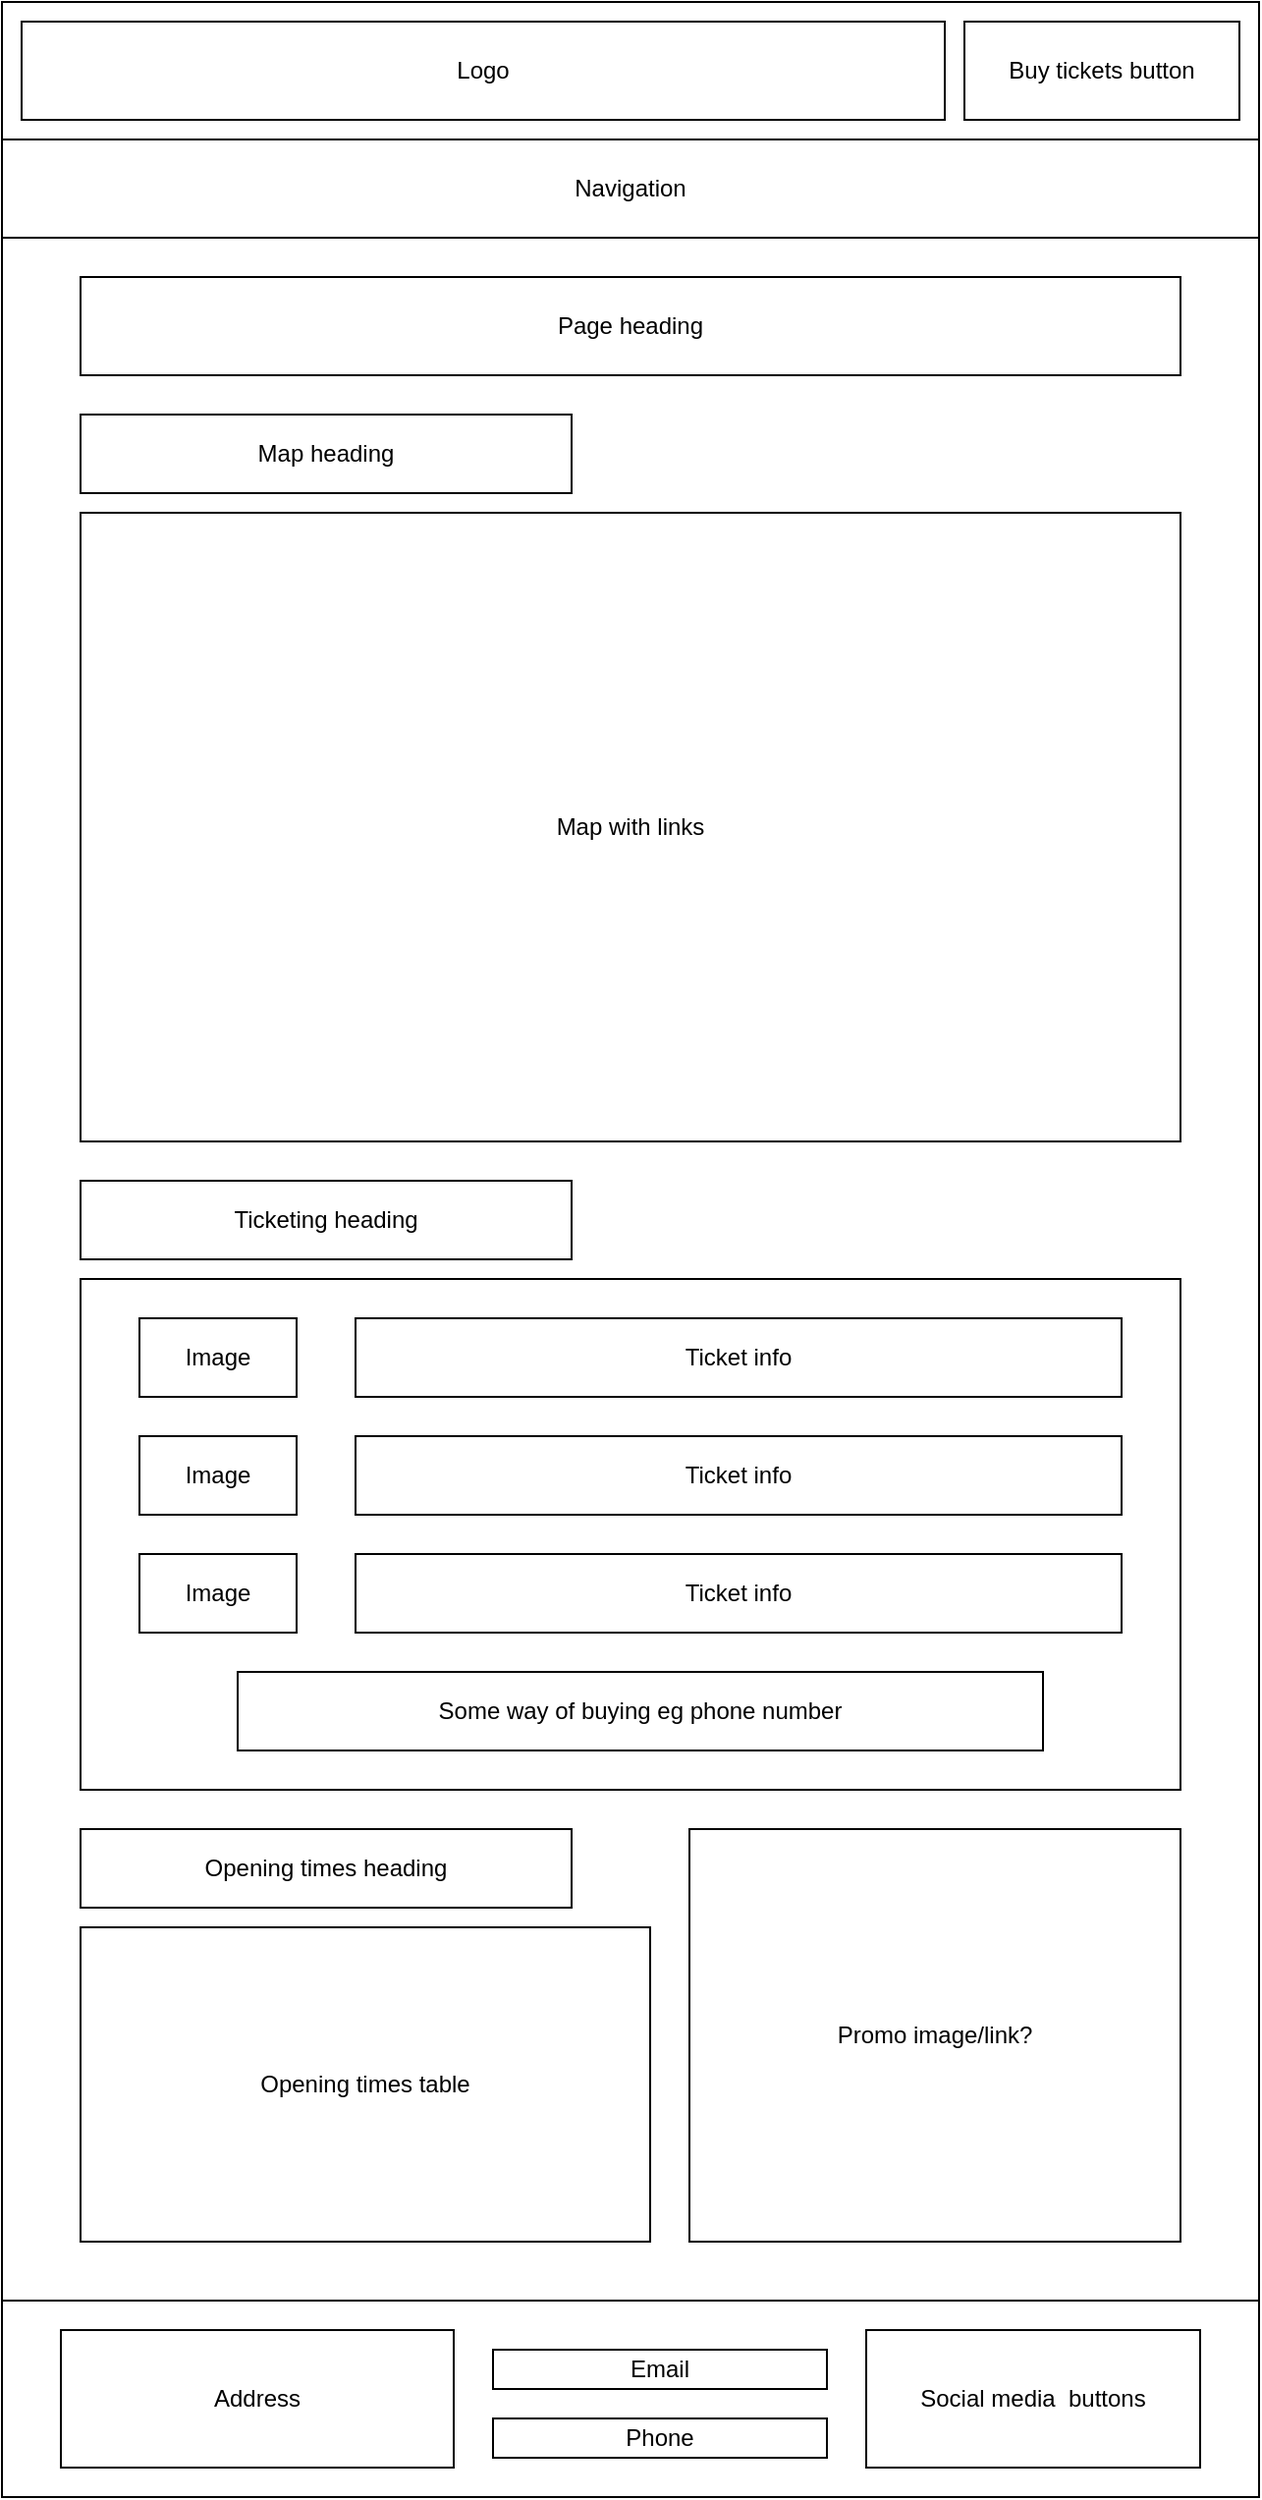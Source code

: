 <mxfile version="13.10.0" type="github">
  <diagram id="9Hw6Vr-7h3pMYh5VBa0q" name="Page-1">
    <mxGraphModel dx="1087" dy="2287" grid="1" gridSize="10" guides="1" tooltips="1" connect="0" arrows="0" fold="1" page="1" pageScale="1" pageWidth="827" pageHeight="1169" math="0" shadow="0">
      <root>
        <mxCell id="0" />
        <mxCell id="1" parent="0" />
        <mxCell id="IbGQemOW2Y28JKWkVA5o-4" value="" style="rounded=0;whiteSpace=wrap;html=1;" parent="1" vertex="1">
          <mxGeometry x="120" y="90" width="640" height="1050" as="geometry" />
        </mxCell>
        <mxCell id="IbGQemOW2Y28JKWkVA5o-3" value="Page heading" style="rounded=0;whiteSpace=wrap;html=1;" parent="1" vertex="1">
          <mxGeometry x="160" y="110" width="560" height="50" as="geometry" />
        </mxCell>
        <mxCell id="IbGQemOW2Y28JKWkVA5o-5" value="" style="rounded=0;whiteSpace=wrap;html=1;" parent="1" vertex="1">
          <mxGeometry x="120" y="1140" width="640" height="100" as="geometry" />
        </mxCell>
        <mxCell id="IbGQemOW2Y28JKWkVA5o-24" value="Address" style="rounded=0;whiteSpace=wrap;html=1;" parent="1" vertex="1">
          <mxGeometry x="150" y="1155" width="200" height="70" as="geometry" />
        </mxCell>
        <mxCell id="IbGQemOW2Y28JKWkVA5o-25" value="Email" style="rounded=0;whiteSpace=wrap;html=1;" parent="1" vertex="1">
          <mxGeometry x="370" y="1165" width="170" height="20" as="geometry" />
        </mxCell>
        <mxCell id="IbGQemOW2Y28JKWkVA5o-26" value="Phone" style="rounded=0;whiteSpace=wrap;html=1;" parent="1" vertex="1">
          <mxGeometry x="370" y="1200" width="170" height="20" as="geometry" />
        </mxCell>
        <mxCell id="KosM86OykD-GGUn84nff-3" value="Social media&amp;nbsp; buttons" style="rounded=0;whiteSpace=wrap;html=1;" parent="1" vertex="1">
          <mxGeometry x="560" y="1155" width="170" height="70" as="geometry" />
        </mxCell>
        <mxCell id="ZPVpWKhxgH00Im1PIcdt-1" value="Map with links" style="rounded=0;whiteSpace=wrap;html=1;" parent="1" vertex="1">
          <mxGeometry x="160" y="230" width="560" height="320" as="geometry" />
        </mxCell>
        <mxCell id="ZPVpWKhxgH00Im1PIcdt-2" value="Map heading" style="rounded=0;whiteSpace=wrap;html=1;" parent="1" vertex="1">
          <mxGeometry x="160" y="180" width="250" height="40" as="geometry" />
        </mxCell>
        <mxCell id="ZPVpWKhxgH00Im1PIcdt-3" value="Ticketing heading" style="rounded=0;whiteSpace=wrap;html=1;" parent="1" vertex="1">
          <mxGeometry x="160" y="570" width="250" height="40" as="geometry" />
        </mxCell>
        <mxCell id="ZPVpWKhxgH00Im1PIcdt-4" value="" style="rounded=0;whiteSpace=wrap;html=1;" parent="1" vertex="1">
          <mxGeometry x="160" y="620" width="560" height="260" as="geometry" />
        </mxCell>
        <mxCell id="ZPVpWKhxgH00Im1PIcdt-5" value="Image" style="rounded=0;whiteSpace=wrap;html=1;" parent="1" vertex="1">
          <mxGeometry x="190" y="640" width="80" height="40" as="geometry" />
        </mxCell>
        <mxCell id="ZPVpWKhxgH00Im1PIcdt-6" value="Image" style="rounded=0;whiteSpace=wrap;html=1;" parent="1" vertex="1">
          <mxGeometry x="190" y="700" width="80" height="40" as="geometry" />
        </mxCell>
        <mxCell id="ZPVpWKhxgH00Im1PIcdt-7" value="Image" style="rounded=0;whiteSpace=wrap;html=1;" parent="1" vertex="1">
          <mxGeometry x="190" y="760" width="80" height="40" as="geometry" />
        </mxCell>
        <mxCell id="ZPVpWKhxgH00Im1PIcdt-8" value="Ticket info" style="rounded=0;whiteSpace=wrap;html=1;" parent="1" vertex="1">
          <mxGeometry x="300" y="640" width="390" height="40" as="geometry" />
        </mxCell>
        <mxCell id="ZPVpWKhxgH00Im1PIcdt-9" value="Ticket info" style="rounded=0;whiteSpace=wrap;html=1;" parent="1" vertex="1">
          <mxGeometry x="300" y="700" width="390" height="40" as="geometry" />
        </mxCell>
        <mxCell id="ZPVpWKhxgH00Im1PIcdt-10" value="Ticket info" style="rounded=0;whiteSpace=wrap;html=1;" parent="1" vertex="1">
          <mxGeometry x="300" y="760" width="390" height="40" as="geometry" />
        </mxCell>
        <mxCell id="ZPVpWKhxgH00Im1PIcdt-11" value="Some way of buying eg phone number" style="rounded=0;whiteSpace=wrap;html=1;" parent="1" vertex="1">
          <mxGeometry x="240" y="820" width="410" height="40" as="geometry" />
        </mxCell>
        <mxCell id="ZPVpWKhxgH00Im1PIcdt-12" value="Opening times table" style="rounded=0;whiteSpace=wrap;html=1;" parent="1" vertex="1">
          <mxGeometry x="160" y="950" width="290" height="160" as="geometry" />
        </mxCell>
        <mxCell id="ZPVpWKhxgH00Im1PIcdt-13" value="Opening times heading" style="rounded=0;whiteSpace=wrap;html=1;" parent="1" vertex="1">
          <mxGeometry x="160" y="900" width="250" height="40" as="geometry" />
        </mxCell>
        <mxCell id="ZPVpWKhxgH00Im1PIcdt-14" value="Promo image/link?" style="rounded=0;whiteSpace=wrap;html=1;" parent="1" vertex="1">
          <mxGeometry x="470" y="900" width="250" height="210" as="geometry" />
        </mxCell>
        <mxCell id="GFB7XD_lrF9KcVLetmA--5" value="" style="rounded=0;whiteSpace=wrap;html=1;" vertex="1" parent="1">
          <mxGeometry x="120" y="-30" width="640" height="70" as="geometry" />
        </mxCell>
        <mxCell id="GFB7XD_lrF9KcVLetmA--6" value="Logo" style="rounded=0;whiteSpace=wrap;html=1;" vertex="1" parent="1">
          <mxGeometry x="130" y="-20" width="470" height="50" as="geometry" />
        </mxCell>
        <mxCell id="GFB7XD_lrF9KcVLetmA--7" value="Navigation" style="rounded=0;whiteSpace=wrap;html=1;" vertex="1" parent="1">
          <mxGeometry x="120" y="40" width="640" height="50" as="geometry" />
        </mxCell>
        <mxCell id="GFB7XD_lrF9KcVLetmA--8" value="Buy tickets button" style="rounded=0;whiteSpace=wrap;html=1;" vertex="1" parent="1">
          <mxGeometry x="610" y="-20" width="140" height="50" as="geometry" />
        </mxCell>
      </root>
    </mxGraphModel>
  </diagram>
</mxfile>

